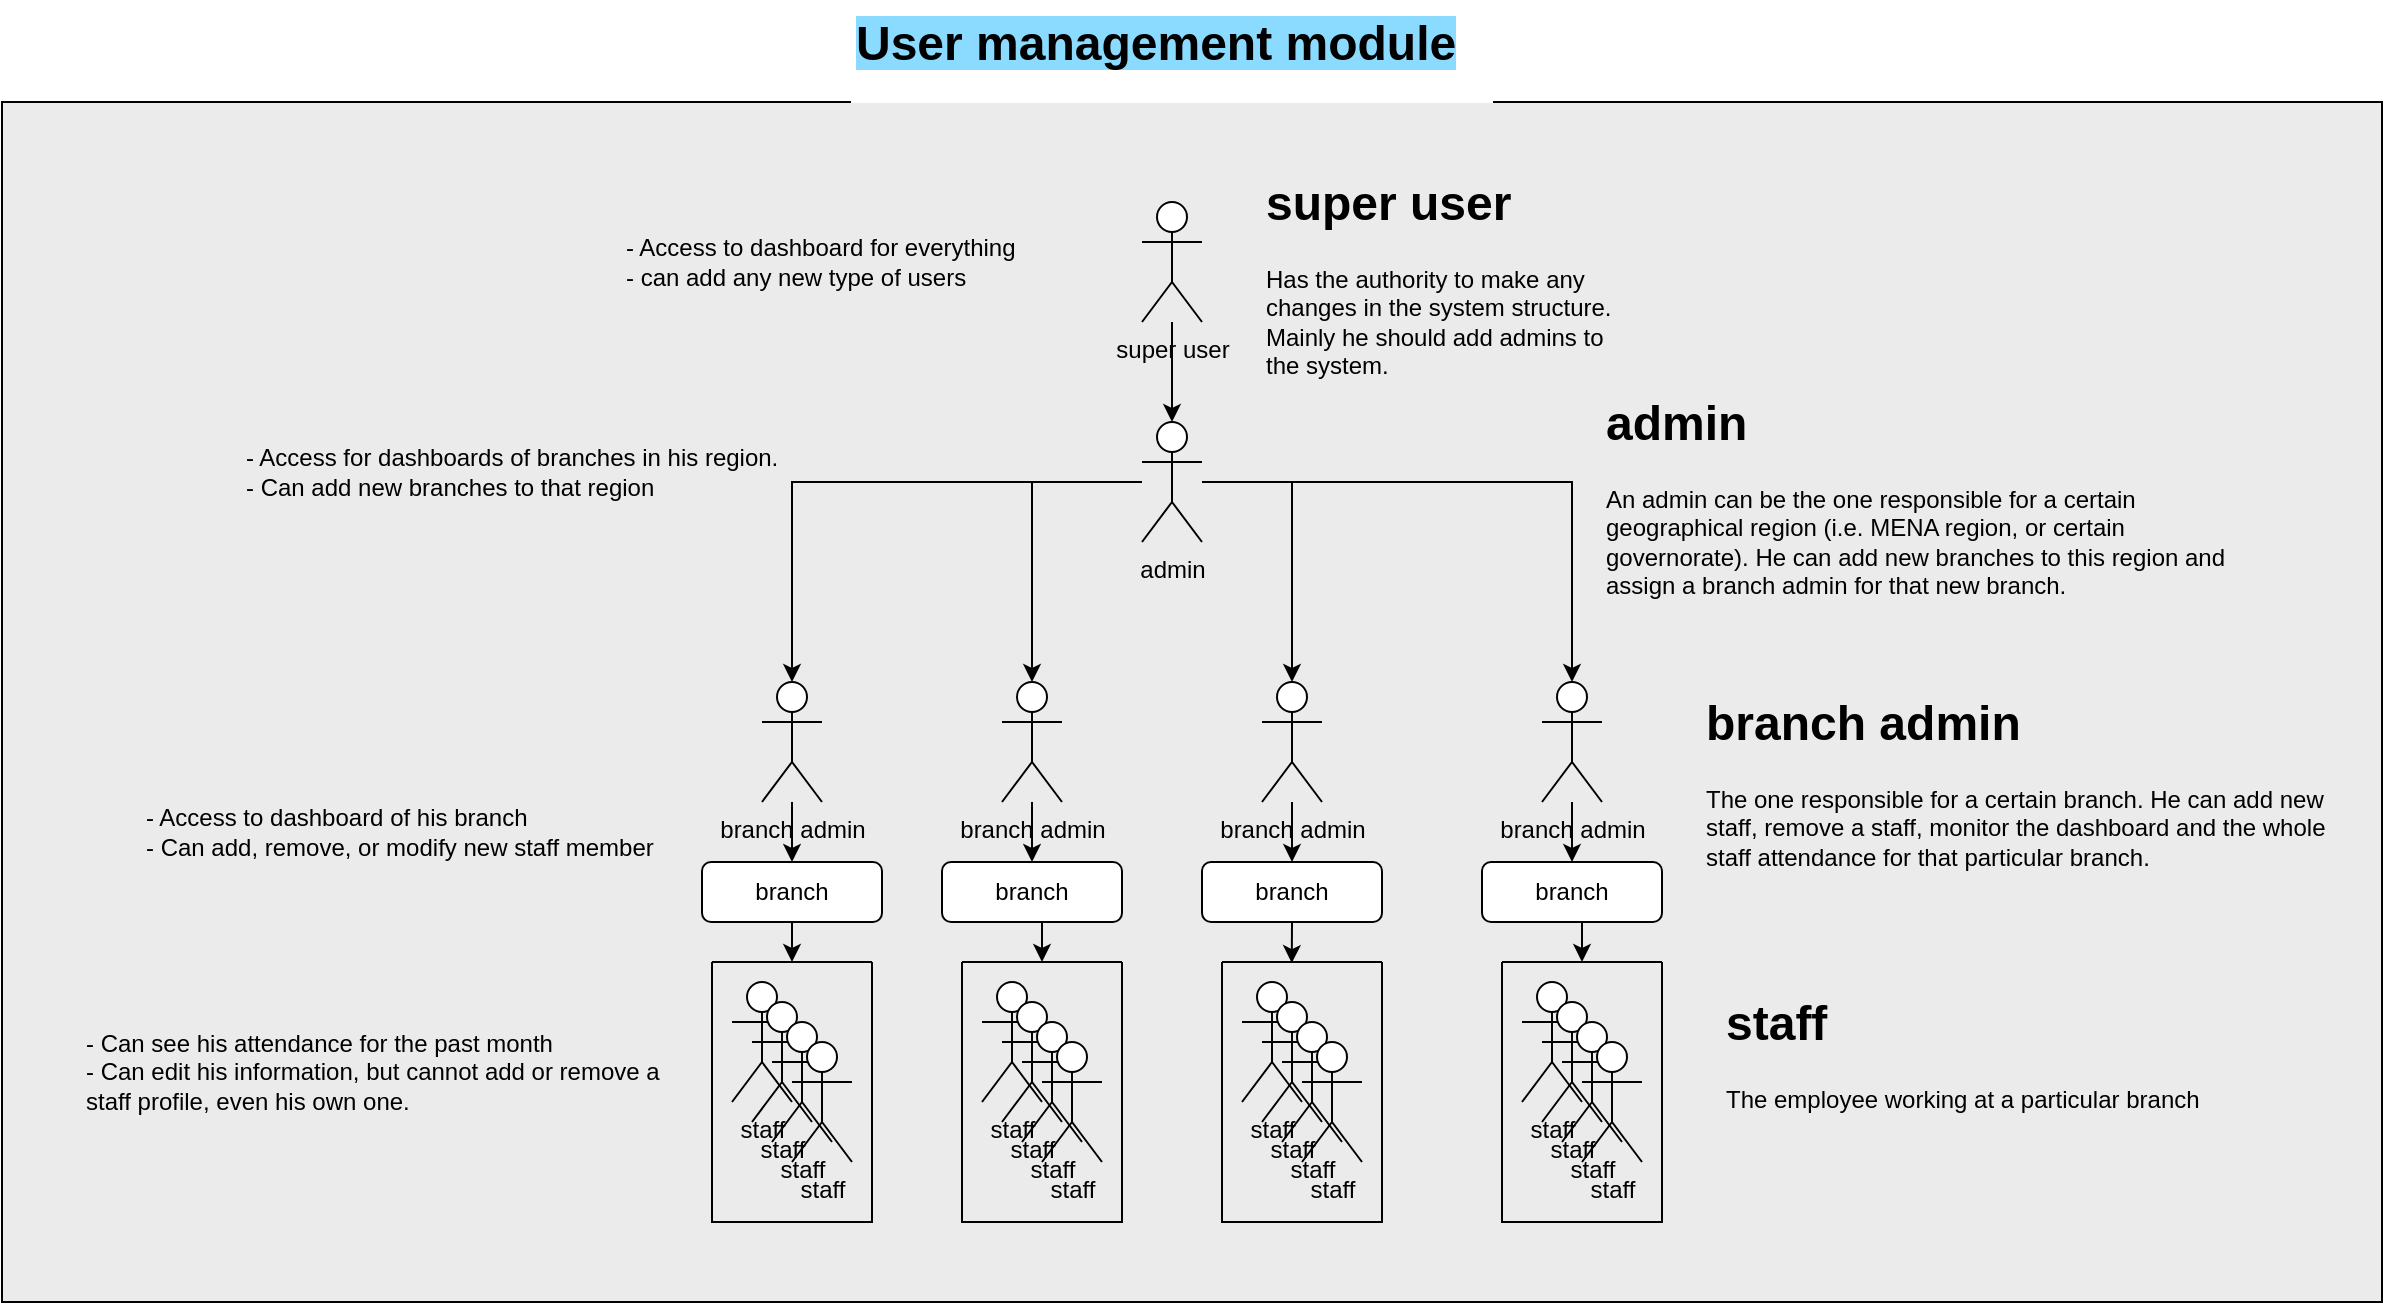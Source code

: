 <mxfile version="26.0.13">
  <diagram name="Page-1" id="1h9MlOvjjE9mvNR7ryWE">
    <mxGraphModel dx="1908" dy="1065" grid="1" gridSize="10" guides="1" tooltips="1" connect="1" arrows="1" fold="1" page="0" pageScale="1" pageWidth="827" pageHeight="1169" math="0" shadow="0">
      <root>
        <mxCell id="0" />
        <mxCell id="1" parent="0" />
        <mxCell id="nr7JULkrr1C1Ja3gNZ5H-76" value="" style="rounded=0;whiteSpace=wrap;html=1;shadow=0;fillColor=light-dark(#EBEBEB,var(--ge-dark-color, #121212));" vertex="1" parent="1">
          <mxGeometry x="-290" y="-90" width="1190" height="600" as="geometry" />
        </mxCell>
        <mxCell id="nr7JULkrr1C1Ja3gNZ5H-39" style="edgeStyle=orthogonalEdgeStyle;rounded=0;orthogonalLoop=1;jettySize=auto;html=1;exitX=0.5;exitY=1;exitDx=0;exitDy=0;entryX=0.5;entryY=0;entryDx=0;entryDy=0;" edge="1" parent="1" source="nr7JULkrr1C1Ja3gNZ5H-20" target="nr7JULkrr1C1Ja3gNZ5H-35">
          <mxGeometry relative="1" as="geometry" />
        </mxCell>
        <mxCell id="nr7JULkrr1C1Ja3gNZ5H-20" value="branch" style="rounded=1;whiteSpace=wrap;html=1;" vertex="1" parent="1">
          <mxGeometry x="60" y="290" width="90" height="30" as="geometry" />
        </mxCell>
        <mxCell id="nr7JULkrr1C1Ja3gNZ5H-58" style="edgeStyle=orthogonalEdgeStyle;rounded=0;orthogonalLoop=1;jettySize=auto;html=1;exitX=0.5;exitY=1;exitDx=0;exitDy=0;entryX=0.5;entryY=0;entryDx=0;entryDy=0;" edge="1" parent="1" source="nr7JULkrr1C1Ja3gNZ5H-21" target="nr7JULkrr1C1Ja3gNZ5H-45">
          <mxGeometry relative="1" as="geometry" />
        </mxCell>
        <mxCell id="nr7JULkrr1C1Ja3gNZ5H-21" value="branch" style="rounded=1;whiteSpace=wrap;html=1;" vertex="1" parent="1">
          <mxGeometry x="180" y="290" width="90" height="30" as="geometry" />
        </mxCell>
        <mxCell id="nr7JULkrr1C1Ja3gNZ5H-22" value="branch" style="rounded=1;whiteSpace=wrap;html=1;" vertex="1" parent="1">
          <mxGeometry x="310" y="290" width="90" height="30" as="geometry" />
        </mxCell>
        <mxCell id="nr7JULkrr1C1Ja3gNZ5H-60" style="edgeStyle=orthogonalEdgeStyle;rounded=0;orthogonalLoop=1;jettySize=auto;html=1;exitX=0.5;exitY=1;exitDx=0;exitDy=0;entryX=0.5;entryY=0;entryDx=0;entryDy=0;" edge="1" parent="1" source="nr7JULkrr1C1Ja3gNZ5H-23" target="nr7JULkrr1C1Ja3gNZ5H-57">
          <mxGeometry relative="1" as="geometry" />
        </mxCell>
        <mxCell id="nr7JULkrr1C1Ja3gNZ5H-23" value="branch" style="rounded=1;whiteSpace=wrap;html=1;" vertex="1" parent="1">
          <mxGeometry x="450" y="290" width="90" height="30" as="geometry" />
        </mxCell>
        <mxCell id="nr7JULkrr1C1Ja3gNZ5H-31" value="" style="edgeStyle=orthogonalEdgeStyle;rounded=0;orthogonalLoop=1;jettySize=auto;html=1;" edge="1" parent="1" source="nr7JULkrr1C1Ja3gNZ5H-24" target="nr7JULkrr1C1Ja3gNZ5H-20">
          <mxGeometry relative="1" as="geometry" />
        </mxCell>
        <mxCell id="nr7JULkrr1C1Ja3gNZ5H-24" value="branch admin" style="shape=umlActor;verticalLabelPosition=bottom;verticalAlign=top;html=1;outlineConnect=0;" vertex="1" parent="1">
          <mxGeometry x="90" y="200" width="30" height="60" as="geometry" />
        </mxCell>
        <mxCell id="nr7JULkrr1C1Ja3gNZ5H-32" value="" style="edgeStyle=orthogonalEdgeStyle;rounded=0;orthogonalLoop=1;jettySize=auto;html=1;" edge="1" parent="1" source="nr7JULkrr1C1Ja3gNZ5H-28" target="nr7JULkrr1C1Ja3gNZ5H-21">
          <mxGeometry relative="1" as="geometry" />
        </mxCell>
        <mxCell id="nr7JULkrr1C1Ja3gNZ5H-28" value="branch admin" style="shape=umlActor;verticalLabelPosition=bottom;verticalAlign=top;html=1;outlineConnect=0;" vertex="1" parent="1">
          <mxGeometry x="210" y="200" width="30" height="60" as="geometry" />
        </mxCell>
        <mxCell id="nr7JULkrr1C1Ja3gNZ5H-33" value="" style="edgeStyle=orthogonalEdgeStyle;rounded=0;orthogonalLoop=1;jettySize=auto;html=1;" edge="1" parent="1" source="nr7JULkrr1C1Ja3gNZ5H-29" target="nr7JULkrr1C1Ja3gNZ5H-22">
          <mxGeometry relative="1" as="geometry" />
        </mxCell>
        <mxCell id="nr7JULkrr1C1Ja3gNZ5H-29" value="branch admin" style="shape=umlActor;verticalLabelPosition=bottom;verticalAlign=top;html=1;outlineConnect=0;" vertex="1" parent="1">
          <mxGeometry x="340" y="200" width="30" height="60" as="geometry" />
        </mxCell>
        <mxCell id="nr7JULkrr1C1Ja3gNZ5H-34" value="" style="edgeStyle=orthogonalEdgeStyle;rounded=0;orthogonalLoop=1;jettySize=auto;html=1;" edge="1" parent="1" source="nr7JULkrr1C1Ja3gNZ5H-30" target="nr7JULkrr1C1Ja3gNZ5H-23">
          <mxGeometry relative="1" as="geometry" />
        </mxCell>
        <mxCell id="nr7JULkrr1C1Ja3gNZ5H-30" value="branch admin" style="shape=umlActor;verticalLabelPosition=bottom;verticalAlign=top;html=1;outlineConnect=0;" vertex="1" parent="1">
          <mxGeometry x="480" y="200" width="30" height="60" as="geometry" />
        </mxCell>
        <mxCell id="nr7JULkrr1C1Ja3gNZ5H-37" value="" style="group" vertex="1" connectable="0" parent="1">
          <mxGeometry x="65" y="340" width="80" height="130" as="geometry" />
        </mxCell>
        <mxCell id="nr7JULkrr1C1Ja3gNZ5H-3" value="staff" style="shape=umlActor;verticalLabelPosition=bottom;verticalAlign=top;html=1;outlineConnect=0;" vertex="1" parent="nr7JULkrr1C1Ja3gNZ5H-37">
          <mxGeometry x="10" y="10" width="30" height="60" as="geometry" />
        </mxCell>
        <mxCell id="nr7JULkrr1C1Ja3gNZ5H-5" value="staff" style="shape=umlActor;verticalLabelPosition=bottom;verticalAlign=top;html=1;outlineConnect=0;" vertex="1" parent="nr7JULkrr1C1Ja3gNZ5H-37">
          <mxGeometry x="20" y="20" width="30" height="60" as="geometry" />
        </mxCell>
        <mxCell id="nr7JULkrr1C1Ja3gNZ5H-6" value="staff" style="shape=umlActor;verticalLabelPosition=bottom;verticalAlign=top;html=1;outlineConnect=0;" vertex="1" parent="nr7JULkrr1C1Ja3gNZ5H-37">
          <mxGeometry x="30" y="30" width="30" height="60" as="geometry" />
        </mxCell>
        <mxCell id="nr7JULkrr1C1Ja3gNZ5H-7" value="staff" style="shape=umlActor;verticalLabelPosition=bottom;verticalAlign=top;html=1;outlineConnect=0;" vertex="1" parent="nr7JULkrr1C1Ja3gNZ5H-37">
          <mxGeometry x="40" y="40" width="30" height="60" as="geometry" />
        </mxCell>
        <mxCell id="nr7JULkrr1C1Ja3gNZ5H-35" value="" style="swimlane;startSize=0;" vertex="1" parent="nr7JULkrr1C1Ja3gNZ5H-37">
          <mxGeometry width="80" height="130" as="geometry" />
        </mxCell>
        <mxCell id="nr7JULkrr1C1Ja3gNZ5H-40" value="" style="group" vertex="1" connectable="0" parent="1">
          <mxGeometry x="190" y="340" width="80" height="130" as="geometry" />
        </mxCell>
        <mxCell id="nr7JULkrr1C1Ja3gNZ5H-41" value="staff" style="shape=umlActor;verticalLabelPosition=bottom;verticalAlign=top;html=1;outlineConnect=0;" vertex="1" parent="nr7JULkrr1C1Ja3gNZ5H-40">
          <mxGeometry x="10" y="10" width="30" height="60" as="geometry" />
        </mxCell>
        <mxCell id="nr7JULkrr1C1Ja3gNZ5H-42" value="staff" style="shape=umlActor;verticalLabelPosition=bottom;verticalAlign=top;html=1;outlineConnect=0;" vertex="1" parent="nr7JULkrr1C1Ja3gNZ5H-40">
          <mxGeometry x="20" y="20" width="30" height="60" as="geometry" />
        </mxCell>
        <mxCell id="nr7JULkrr1C1Ja3gNZ5H-43" value="staff" style="shape=umlActor;verticalLabelPosition=bottom;verticalAlign=top;html=1;outlineConnect=0;" vertex="1" parent="nr7JULkrr1C1Ja3gNZ5H-40">
          <mxGeometry x="30" y="30" width="30" height="60" as="geometry" />
        </mxCell>
        <mxCell id="nr7JULkrr1C1Ja3gNZ5H-44" value="staff" style="shape=umlActor;verticalLabelPosition=bottom;verticalAlign=top;html=1;outlineConnect=0;" vertex="1" parent="nr7JULkrr1C1Ja3gNZ5H-40">
          <mxGeometry x="40" y="40" width="30" height="60" as="geometry" />
        </mxCell>
        <mxCell id="nr7JULkrr1C1Ja3gNZ5H-45" value="" style="swimlane;startSize=0;" vertex="1" parent="nr7JULkrr1C1Ja3gNZ5H-40">
          <mxGeometry width="80" height="130" as="geometry" />
        </mxCell>
        <mxCell id="nr7JULkrr1C1Ja3gNZ5H-46" value="" style="group" vertex="1" connectable="0" parent="1">
          <mxGeometry x="320" y="340" width="80" height="130" as="geometry" />
        </mxCell>
        <mxCell id="nr7JULkrr1C1Ja3gNZ5H-47" value="staff" style="shape=umlActor;verticalLabelPosition=bottom;verticalAlign=top;html=1;outlineConnect=0;" vertex="1" parent="nr7JULkrr1C1Ja3gNZ5H-46">
          <mxGeometry x="10" y="10" width="30" height="60" as="geometry" />
        </mxCell>
        <mxCell id="nr7JULkrr1C1Ja3gNZ5H-48" value="staff" style="shape=umlActor;verticalLabelPosition=bottom;verticalAlign=top;html=1;outlineConnect=0;" vertex="1" parent="nr7JULkrr1C1Ja3gNZ5H-46">
          <mxGeometry x="20" y="20" width="30" height="60" as="geometry" />
        </mxCell>
        <mxCell id="nr7JULkrr1C1Ja3gNZ5H-49" value="staff" style="shape=umlActor;verticalLabelPosition=bottom;verticalAlign=top;html=1;outlineConnect=0;" vertex="1" parent="nr7JULkrr1C1Ja3gNZ5H-46">
          <mxGeometry x="30" y="30" width="30" height="60" as="geometry" />
        </mxCell>
        <mxCell id="nr7JULkrr1C1Ja3gNZ5H-50" value="staff" style="shape=umlActor;verticalLabelPosition=bottom;verticalAlign=top;html=1;outlineConnect=0;" vertex="1" parent="nr7JULkrr1C1Ja3gNZ5H-46">
          <mxGeometry x="40" y="40" width="30" height="60" as="geometry" />
        </mxCell>
        <mxCell id="nr7JULkrr1C1Ja3gNZ5H-51" value="" style="swimlane;startSize=0;" vertex="1" parent="nr7JULkrr1C1Ja3gNZ5H-46">
          <mxGeometry width="80" height="130" as="geometry" />
        </mxCell>
        <mxCell id="nr7JULkrr1C1Ja3gNZ5H-52" value="" style="group" vertex="1" connectable="0" parent="1">
          <mxGeometry x="460" y="340" width="80" height="130" as="geometry" />
        </mxCell>
        <mxCell id="nr7JULkrr1C1Ja3gNZ5H-53" value="staff" style="shape=umlActor;verticalLabelPosition=bottom;verticalAlign=top;html=1;outlineConnect=0;" vertex="1" parent="nr7JULkrr1C1Ja3gNZ5H-52">
          <mxGeometry x="10" y="10" width="30" height="60" as="geometry" />
        </mxCell>
        <mxCell id="nr7JULkrr1C1Ja3gNZ5H-54" value="staff" style="shape=umlActor;verticalLabelPosition=bottom;verticalAlign=top;html=1;outlineConnect=0;" vertex="1" parent="nr7JULkrr1C1Ja3gNZ5H-52">
          <mxGeometry x="20" y="20" width="30" height="60" as="geometry" />
        </mxCell>
        <mxCell id="nr7JULkrr1C1Ja3gNZ5H-55" value="staff" style="shape=umlActor;verticalLabelPosition=bottom;verticalAlign=top;html=1;outlineConnect=0;" vertex="1" parent="nr7JULkrr1C1Ja3gNZ5H-52">
          <mxGeometry x="30" y="30" width="30" height="60" as="geometry" />
        </mxCell>
        <mxCell id="nr7JULkrr1C1Ja3gNZ5H-56" value="staff" style="shape=umlActor;verticalLabelPosition=bottom;verticalAlign=top;html=1;outlineConnect=0;" vertex="1" parent="nr7JULkrr1C1Ja3gNZ5H-52">
          <mxGeometry x="40" y="40" width="30" height="60" as="geometry" />
        </mxCell>
        <mxCell id="nr7JULkrr1C1Ja3gNZ5H-57" value="" style="swimlane;startSize=0;" vertex="1" parent="nr7JULkrr1C1Ja3gNZ5H-52">
          <mxGeometry width="80" height="130" as="geometry" />
        </mxCell>
        <mxCell id="nr7JULkrr1C1Ja3gNZ5H-59" style="edgeStyle=orthogonalEdgeStyle;rounded=0;orthogonalLoop=1;jettySize=auto;html=1;exitX=0.5;exitY=1;exitDx=0;exitDy=0;entryX=0.436;entryY=0.004;entryDx=0;entryDy=0;entryPerimeter=0;" edge="1" parent="1" source="nr7JULkrr1C1Ja3gNZ5H-22" target="nr7JULkrr1C1Ja3gNZ5H-51">
          <mxGeometry relative="1" as="geometry" />
        </mxCell>
        <mxCell id="nr7JULkrr1C1Ja3gNZ5H-61" value="admin" style="shape=umlActor;verticalLabelPosition=bottom;verticalAlign=top;html=1;outlineConnect=0;" vertex="1" parent="1">
          <mxGeometry x="280" y="70" width="30" height="60" as="geometry" />
        </mxCell>
        <mxCell id="nr7JULkrr1C1Ja3gNZ5H-62" style="edgeStyle=orthogonalEdgeStyle;rounded=0;orthogonalLoop=1;jettySize=auto;html=1;entryX=0.5;entryY=0;entryDx=0;entryDy=0;entryPerimeter=0;" edge="1" parent="1" source="nr7JULkrr1C1Ja3gNZ5H-61" target="nr7JULkrr1C1Ja3gNZ5H-24">
          <mxGeometry relative="1" as="geometry" />
        </mxCell>
        <mxCell id="nr7JULkrr1C1Ja3gNZ5H-63" style="edgeStyle=orthogonalEdgeStyle;rounded=0;orthogonalLoop=1;jettySize=auto;html=1;entryX=0.5;entryY=0;entryDx=0;entryDy=0;entryPerimeter=0;" edge="1" parent="1" source="nr7JULkrr1C1Ja3gNZ5H-61" target="nr7JULkrr1C1Ja3gNZ5H-28">
          <mxGeometry relative="1" as="geometry" />
        </mxCell>
        <mxCell id="nr7JULkrr1C1Ja3gNZ5H-64" style="edgeStyle=orthogonalEdgeStyle;rounded=0;orthogonalLoop=1;jettySize=auto;html=1;entryX=0.5;entryY=0;entryDx=0;entryDy=0;entryPerimeter=0;" edge="1" parent="1" source="nr7JULkrr1C1Ja3gNZ5H-61" target="nr7JULkrr1C1Ja3gNZ5H-29">
          <mxGeometry relative="1" as="geometry" />
        </mxCell>
        <mxCell id="nr7JULkrr1C1Ja3gNZ5H-65" style="edgeStyle=orthogonalEdgeStyle;rounded=0;orthogonalLoop=1;jettySize=auto;html=1;entryX=0.5;entryY=0;entryDx=0;entryDy=0;entryPerimeter=0;" edge="1" parent="1" source="nr7JULkrr1C1Ja3gNZ5H-61" target="nr7JULkrr1C1Ja3gNZ5H-30">
          <mxGeometry relative="1" as="geometry" />
        </mxCell>
        <mxCell id="nr7JULkrr1C1Ja3gNZ5H-66" value="super user" style="shape=umlActor;verticalLabelPosition=bottom;verticalAlign=top;html=1;outlineConnect=0;" vertex="1" parent="1">
          <mxGeometry x="280" y="-40" width="30" height="60" as="geometry" />
        </mxCell>
        <mxCell id="nr7JULkrr1C1Ja3gNZ5H-67" style="edgeStyle=orthogonalEdgeStyle;rounded=0;orthogonalLoop=1;jettySize=auto;html=1;entryX=0.5;entryY=0;entryDx=0;entryDy=0;entryPerimeter=0;" edge="1" parent="1" source="nr7JULkrr1C1Ja3gNZ5H-66" target="nr7JULkrr1C1Ja3gNZ5H-61">
          <mxGeometry relative="1" as="geometry" />
        </mxCell>
        <mxCell id="nr7JULkrr1C1Ja3gNZ5H-68" value="&lt;h1 style=&quot;margin-top: 0px;&quot;&gt;super user&lt;/h1&gt;&lt;p&gt;Has the authority to make any changes in the system structure. Mainly he should add admins to the system.&lt;/p&gt;" style="text;html=1;whiteSpace=wrap;overflow=hidden;rounded=0;" vertex="1" parent="1">
          <mxGeometry x="340" y="-60" width="180" height="120" as="geometry" />
        </mxCell>
        <mxCell id="nr7JULkrr1C1Ja3gNZ5H-69" value="&lt;h1 style=&quot;margin-top: 0px;&quot;&gt;admin&lt;/h1&gt;&lt;p&gt;An admin can be the one responsible for a certain geographical region (i.e. MENA region, or certain governorate). He can add new branches to this region and assign a branch admin for that new branch.&lt;/p&gt;" style="text;html=1;whiteSpace=wrap;overflow=hidden;rounded=0;" vertex="1" parent="1">
          <mxGeometry x="510" y="50" width="320" height="120" as="geometry" />
        </mxCell>
        <mxCell id="nr7JULkrr1C1Ja3gNZ5H-70" value="&lt;h1 style=&quot;margin-top: 0px;&quot;&gt;branch admin&lt;/h1&gt;&lt;p&gt;The one responsible for a certain branch. He can add new staff, remove a staff, monitor the dashboard and the whole staff attendance for that particular branch.&lt;/p&gt;" style="text;html=1;whiteSpace=wrap;overflow=hidden;rounded=0;" vertex="1" parent="1">
          <mxGeometry x="560" y="200" width="320" height="120" as="geometry" />
        </mxCell>
        <mxCell id="nr7JULkrr1C1Ja3gNZ5H-71" value="&lt;h1 style=&quot;margin-top: 0px;&quot;&gt;staff&lt;/h1&gt;&lt;p&gt;The employee working at a particular branch&lt;/p&gt;" style="text;html=1;whiteSpace=wrap;overflow=hidden;rounded=0;" vertex="1" parent="1">
          <mxGeometry x="570" y="350" width="320" height="120" as="geometry" />
        </mxCell>
        <mxCell id="nr7JULkrr1C1Ja3gNZ5H-72" value="- Access to dashboard for everything&lt;div&gt;- can add any new type of users&lt;/div&gt;" style="text;html=1;align=left;verticalAlign=middle;whiteSpace=wrap;rounded=0;" vertex="1" parent="1">
          <mxGeometry x="20" y="-25" width="220" height="30" as="geometry" />
        </mxCell>
        <mxCell id="nr7JULkrr1C1Ja3gNZ5H-73" value="- Access for dashboards of branches in his region.&lt;div&gt;- Can add new branches to that region&lt;/div&gt;" style="text;html=1;align=left;verticalAlign=middle;whiteSpace=wrap;rounded=0;" vertex="1" parent="1">
          <mxGeometry x="-170" y="80" width="270" height="30" as="geometry" />
        </mxCell>
        <mxCell id="nr7JULkrr1C1Ja3gNZ5H-74" value="- Access to dashboard of his branch&lt;div&gt;- Can add, remove, or modify new staff member&lt;/div&gt;" style="text;html=1;align=left;verticalAlign=middle;whiteSpace=wrap;rounded=0;" vertex="1" parent="1">
          <mxGeometry x="-220" y="260" width="270" height="30" as="geometry" />
        </mxCell>
        <mxCell id="nr7JULkrr1C1Ja3gNZ5H-75" value="- Can see his attendance for the past month&lt;div&gt;- Can edit his information, but cannot add or remove a staff profile, even his own one.&lt;/div&gt;" style="text;html=1;align=left;verticalAlign=middle;whiteSpace=wrap;rounded=0;" vertex="1" parent="1">
          <mxGeometry x="-250" y="380" width="290" height="30" as="geometry" />
        </mxCell>
        <mxCell id="nr7JULkrr1C1Ja3gNZ5H-77" value="&lt;h1 style=&quot;margin-top: 0px;&quot;&gt;&lt;span style=&quot;background-color: light-dark(rgb(138, 219, 255), rgb(255, 255, 255));&quot;&gt;User management module&lt;/span&gt;&lt;/h1&gt;" style="text;html=1;whiteSpace=wrap;overflow=hidden;rounded=0;strokeColor=#FFFFFF;" vertex="1" parent="1">
          <mxGeometry x="135" y="-140" width="320" height="50" as="geometry" />
        </mxCell>
      </root>
    </mxGraphModel>
  </diagram>
</mxfile>
